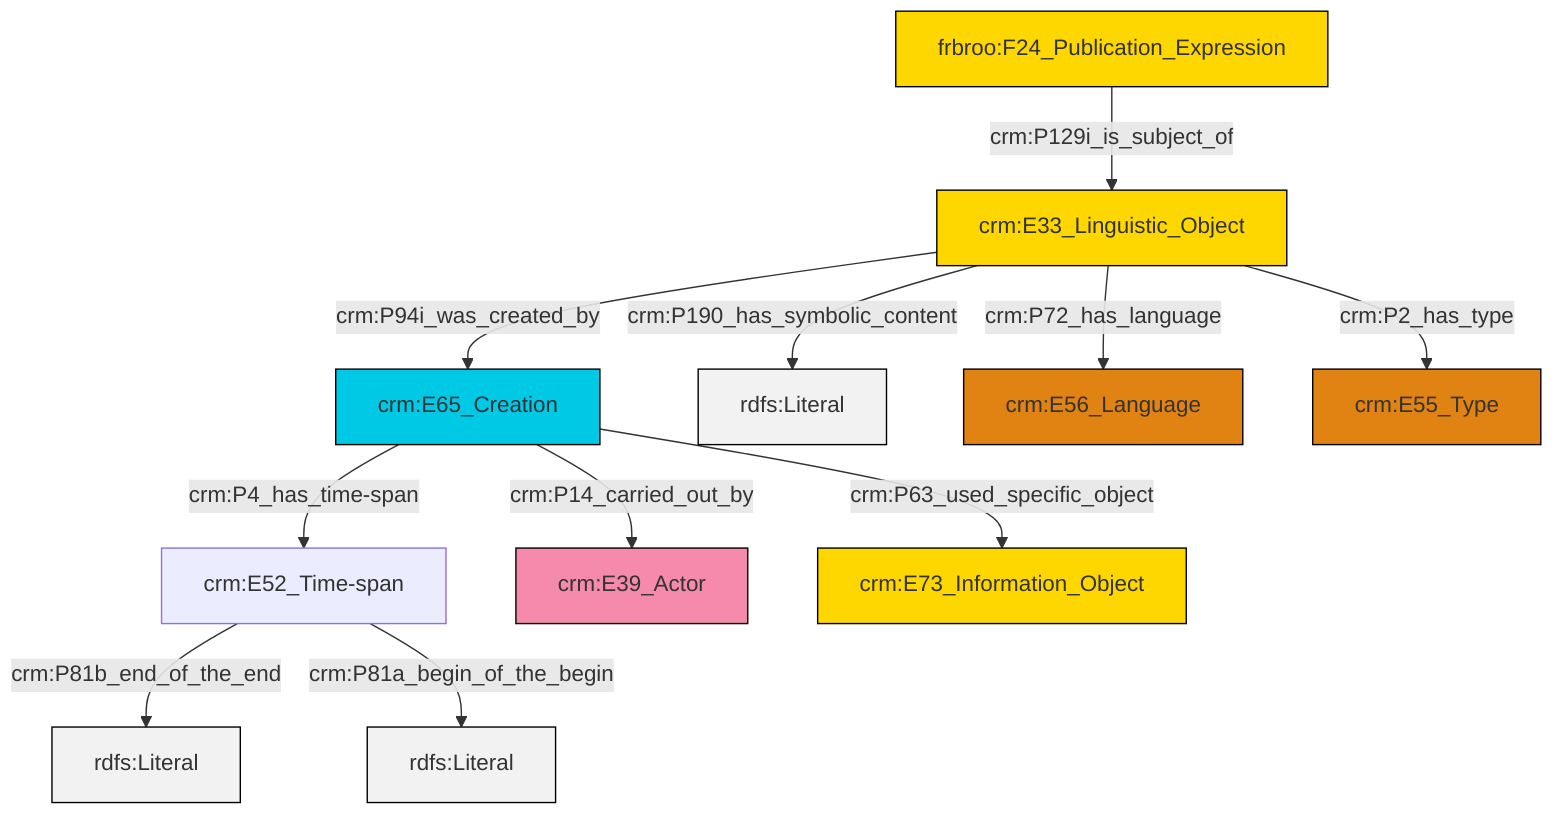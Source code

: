 graph TD
classDef Literal fill:#f2f2f2,stroke:#000000;
classDef CRM_Entity fill:#FFFFFF,stroke:#000000;
classDef Temporal_Entity fill:#00C9E6, stroke:#000000;
classDef Type fill:#E18312, stroke:#000000;
classDef Time-Span fill:#2C9C91, stroke:#000000;
classDef Appellation fill:#FFEB7F, stroke:#000000;
classDef Place fill:#008836, stroke:#000000;
classDef Persistent_Item fill:#B266B2, stroke:#000000;
classDef Conceptual_Object fill:#FFD700, stroke:#000000;
classDef Physical_Thing fill:#D2B48C, stroke:#000000;
classDef Actor fill:#f58aad, stroke:#000000;
classDef PC_Classes fill:#4ce600, stroke:#000000;
classDef Multi fill:#cccccc,stroke:#000000;

2["crm:E52_Time-span"]:::Default -->|crm:P81b_end_of_the_end| 3[rdfs:Literal]:::Literal
0["crm:E33_Linguistic_Object"]:::Conceptual_Object -->|crm:P94i_was_created_by| 4["crm:E65_Creation"]:::Temporal_Entity
5["frbroo:F24_Publication_Expression"]:::Conceptual_Object -->|crm:P129i_is_subject_of| 0["crm:E33_Linguistic_Object"]:::Conceptual_Object
4["crm:E65_Creation"]:::Temporal_Entity -->|crm:P4_has_time-span| 2["crm:E52_Time-span"]:::Default
0["crm:E33_Linguistic_Object"]:::Conceptual_Object -->|crm:P190_has_symbolic_content| 7[rdfs:Literal]:::Literal
0["crm:E33_Linguistic_Object"]:::Conceptual_Object -->|crm:P2_has_type| 11["crm:E55_Type"]:::Type
0["crm:E33_Linguistic_Object"]:::Conceptual_Object -->|crm:P72_has_language| 8["crm:E56_Language"]:::Type
2["crm:E52_Time-span"]:::Default -->|crm:P81a_begin_of_the_begin| 16[rdfs:Literal]:::Literal
4["crm:E65_Creation"]:::Temporal_Entity -->|crm:P14_carried_out_by| 12["crm:E39_Actor"]:::Actor
4["crm:E65_Creation"]:::Temporal_Entity -->|crm:P63_used_specific_object| 17["crm:E73_Information_Object"]:::Conceptual_Object